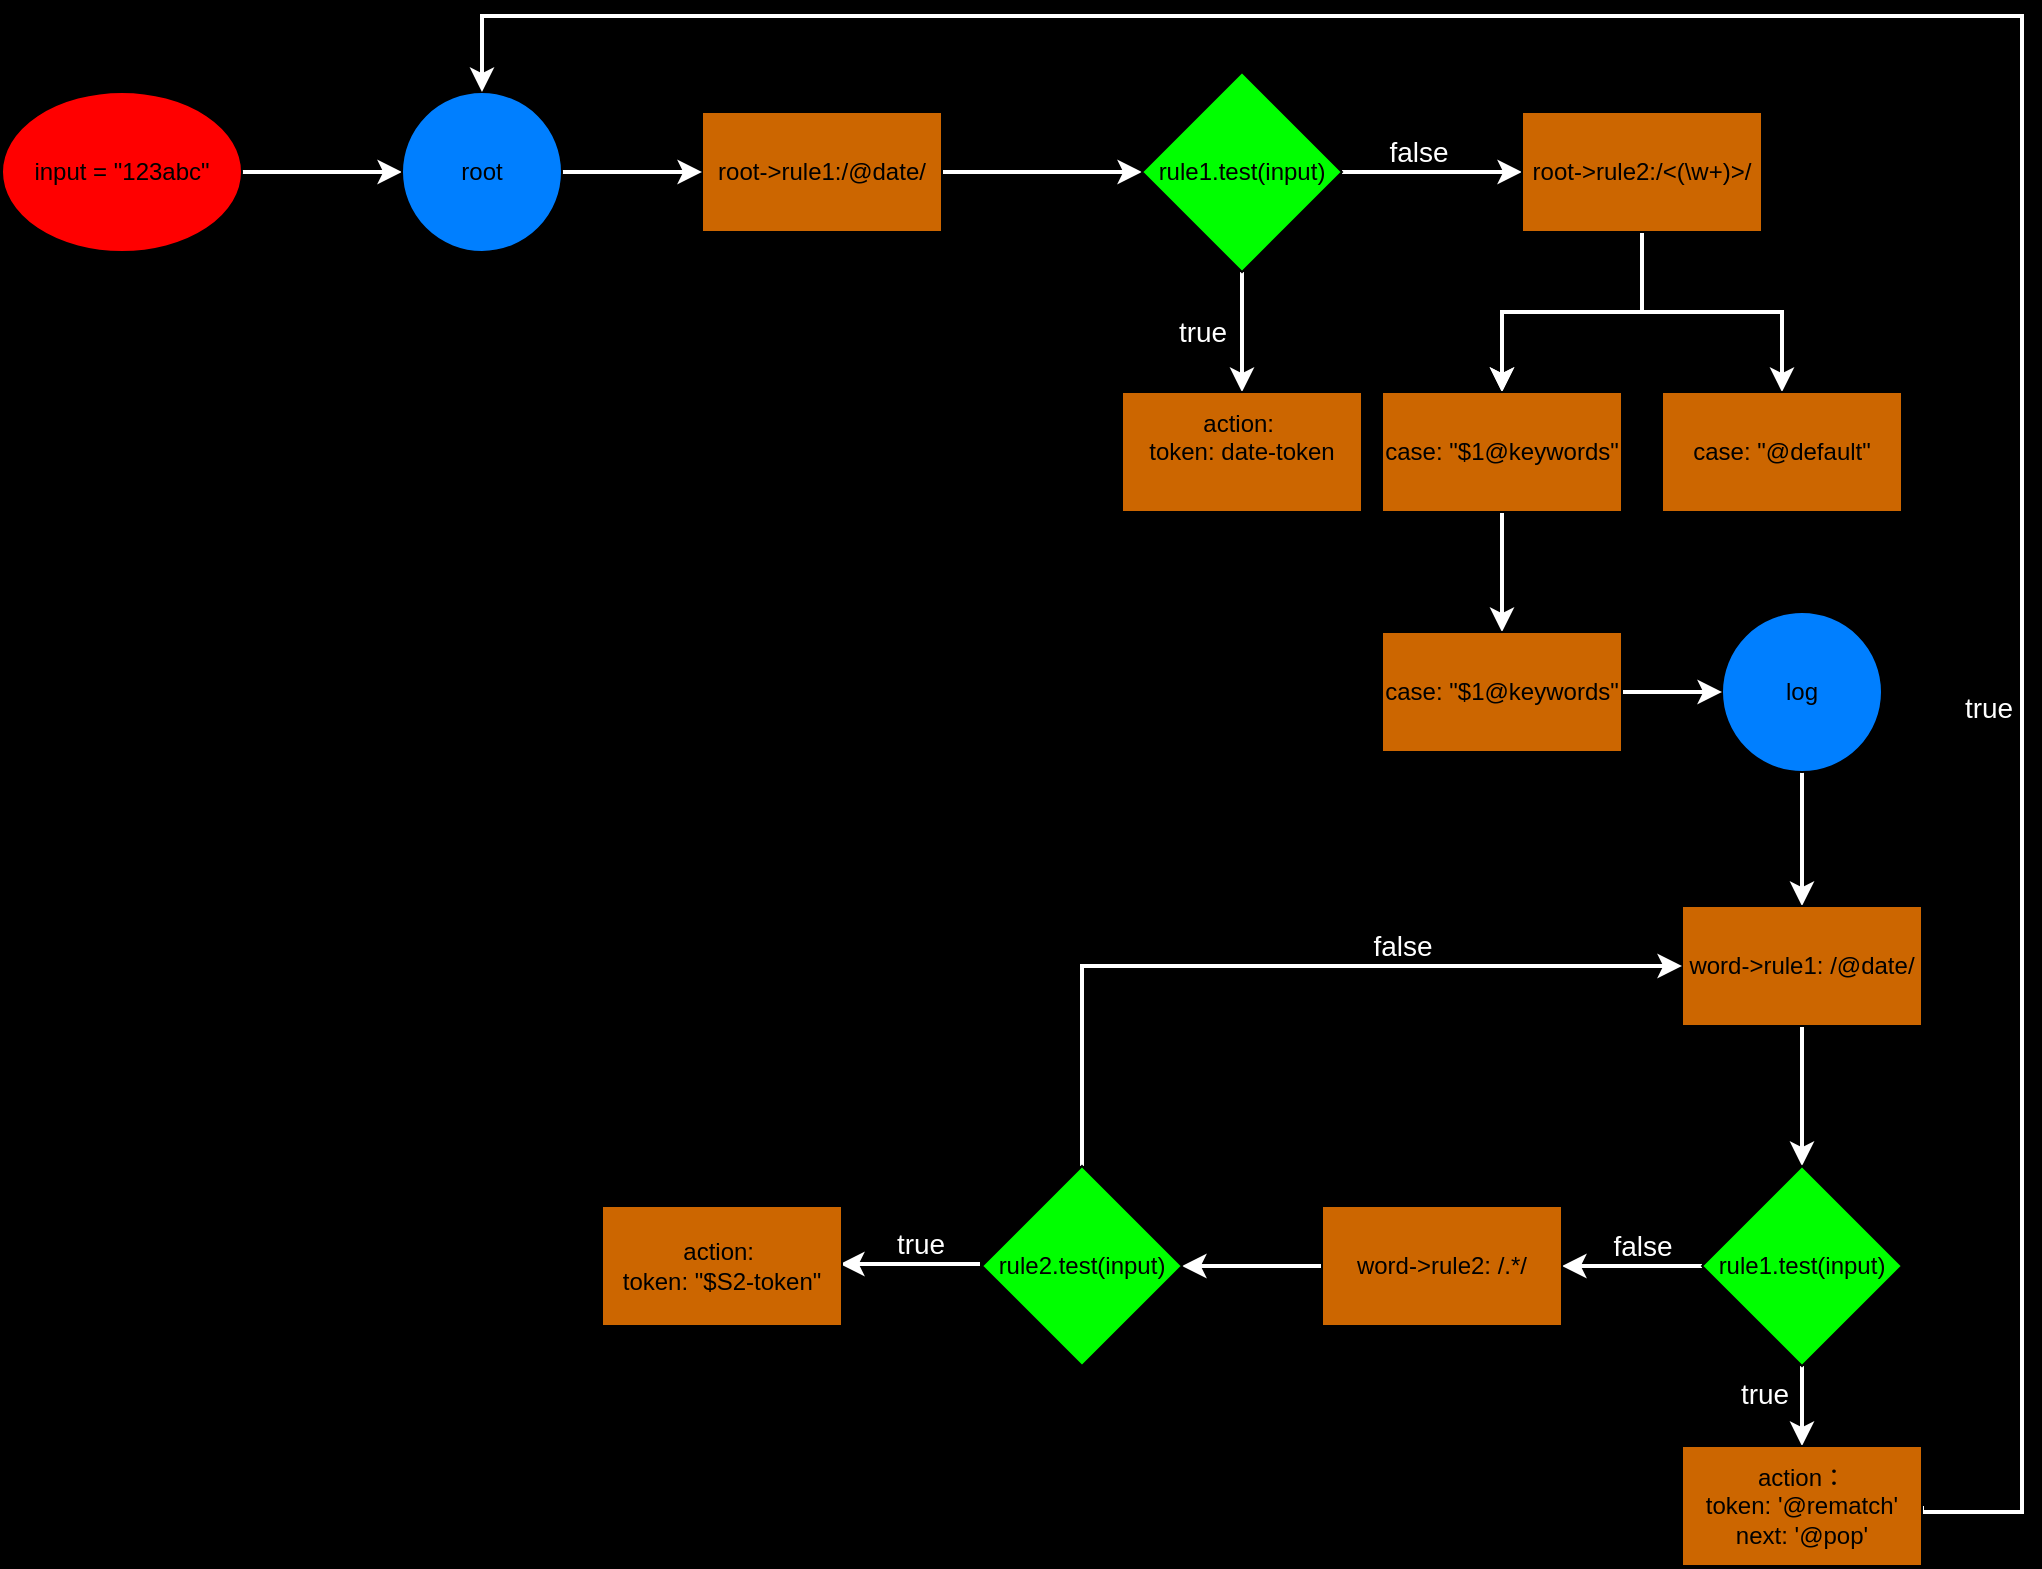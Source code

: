 <mxfile version="24.7.17">
  <diagram name="第 1 页" id="ZwtGo0Ra21_Wfgm8KA-H">
    <mxGraphModel dx="1434" dy="702" grid="1" gridSize="10" guides="1" tooltips="1" connect="1" arrows="1" fold="1" page="0" pageScale="1" pageWidth="2339" pageHeight="3300" background="#000000" math="0" shadow="0">
      <root>
        <mxCell id="0" />
        <mxCell id="1" parent="0" />
        <mxCell id="k1dHxfXZ2eATXNSB_S6I-24" value="" style="edgeStyle=orthogonalEdgeStyle;rounded=0;orthogonalLoop=1;jettySize=auto;html=1;fontColor=#FFFFFF;strokeColor=#FFFFFF;strokeWidth=2;curved=0;" edge="1" parent="1" source="k1dHxfXZ2eATXNSB_S6I-1" target="k1dHxfXZ2eATXNSB_S6I-23">
          <mxGeometry relative="1" as="geometry" />
        </mxCell>
        <mxCell id="k1dHxfXZ2eATXNSB_S6I-1" value="input = &quot;123abc&quot;" style="ellipse;whiteSpace=wrap;html=1;fillColor=#FF0000;fillStyle=auto;" vertex="1" parent="1">
          <mxGeometry x="250" y="290" width="120" height="80" as="geometry" />
        </mxCell>
        <mxCell id="k1dHxfXZ2eATXNSB_S6I-10" value="" style="edgeStyle=orthogonalEdgeStyle;rounded=0;orthogonalLoop=1;jettySize=auto;html=1;fontColor=#FFFFFF;strokeColor=#FFFFFF;strokeWidth=2;curved=0;" edge="1" parent="1" source="k1dHxfXZ2eATXNSB_S6I-7" target="k1dHxfXZ2eATXNSB_S6I-9">
          <mxGeometry relative="1" as="geometry" />
        </mxCell>
        <mxCell id="k1dHxfXZ2eATXNSB_S6I-7" value="root-&amp;gt;rule1:/@date/" style="whiteSpace=wrap;html=1;fillColor=#CC6600;fillStyle=auto;" vertex="1" parent="1">
          <mxGeometry x="600" y="300" width="120" height="60" as="geometry" />
        </mxCell>
        <mxCell id="k1dHxfXZ2eATXNSB_S6I-19" value="" style="edgeStyle=orthogonalEdgeStyle;rounded=0;orthogonalLoop=1;jettySize=auto;html=1;fontColor=#FFFFFF;strokeColor=#FFFFFF;strokeWidth=2;curved=0;" edge="1" parent="1" source="k1dHxfXZ2eATXNSB_S6I-9" target="k1dHxfXZ2eATXNSB_S6I-18">
          <mxGeometry relative="1" as="geometry" />
        </mxCell>
        <mxCell id="k1dHxfXZ2eATXNSB_S6I-20" value="false" style="edgeLabel;html=1;align=center;verticalAlign=middle;resizable=0;points=[];labelBackgroundColor=none;fontColor=#FFFFFF;fontSize=14;" vertex="1" connectable="0" parent="k1dHxfXZ2eATXNSB_S6I-19">
          <mxGeometry x="-0.171" y="-3" relative="1" as="geometry">
            <mxPoint y="-13" as="offset" />
          </mxGeometry>
        </mxCell>
        <mxCell id="k1dHxfXZ2eATXNSB_S6I-22" value="" style="edgeStyle=orthogonalEdgeStyle;rounded=0;orthogonalLoop=1;jettySize=auto;html=1;fontColor=#FFFFFF;strokeColor=#FFFFFF;strokeWidth=2;curved=0;entryX=0.5;entryY=0;entryDx=0;entryDy=0;" edge="1" parent="1" source="k1dHxfXZ2eATXNSB_S6I-9" target="k1dHxfXZ2eATXNSB_S6I-51">
          <mxGeometry relative="1" as="geometry">
            <mxPoint x="870" y="480" as="targetPoint" />
          </mxGeometry>
        </mxCell>
        <mxCell id="k1dHxfXZ2eATXNSB_S6I-26" value="true" style="edgeLabel;html=1;align=center;verticalAlign=middle;resizable=0;points=[];labelBackgroundColor=none;fontColor=#FFFFFF;fontSize=14;" vertex="1" connectable="0" parent="k1dHxfXZ2eATXNSB_S6I-22">
          <mxGeometry x="0.02" relative="1" as="geometry">
            <mxPoint x="-20" y="-1" as="offset" />
          </mxGeometry>
        </mxCell>
        <mxCell id="k1dHxfXZ2eATXNSB_S6I-9" value="rule1.test(input)" style="rhombus;whiteSpace=wrap;html=1;fillColor=#00FF00;fillStyle=auto;" vertex="1" parent="1">
          <mxGeometry x="820" y="280" width="100" height="100" as="geometry" />
        </mxCell>
        <mxCell id="k1dHxfXZ2eATXNSB_S6I-66" value="" style="edgeStyle=orthogonalEdgeStyle;rounded=0;orthogonalLoop=1;jettySize=auto;html=1;strokeColor=#FFFFFF;strokeWidth=2;" edge="1" parent="1" source="k1dHxfXZ2eATXNSB_S6I-18" target="k1dHxfXZ2eATXNSB_S6I-65">
          <mxGeometry relative="1" as="geometry" />
        </mxCell>
        <mxCell id="k1dHxfXZ2eATXNSB_S6I-67" value="" style="edgeStyle=orthogonalEdgeStyle;rounded=0;orthogonalLoop=1;jettySize=auto;html=1;strokeWidth=2;strokeColor=#FFFFFF;" edge="1" parent="1" source="k1dHxfXZ2eATXNSB_S6I-18" target="k1dHxfXZ2eATXNSB_S6I-65">
          <mxGeometry relative="1" as="geometry" />
        </mxCell>
        <mxCell id="k1dHxfXZ2eATXNSB_S6I-70" style="edgeStyle=orthogonalEdgeStyle;rounded=0;orthogonalLoop=1;jettySize=auto;html=1;exitX=0.5;exitY=1;exitDx=0;exitDy=0;entryX=0.5;entryY=0;entryDx=0;entryDy=0;strokeColor=#FFFFFF;strokeWidth=2;" edge="1" parent="1" source="k1dHxfXZ2eATXNSB_S6I-18" target="k1dHxfXZ2eATXNSB_S6I-68">
          <mxGeometry relative="1" as="geometry" />
        </mxCell>
        <mxCell id="k1dHxfXZ2eATXNSB_S6I-18" value="&lt;div&gt;root-&amp;gt;rule2:/&amp;lt;(\w+)&amp;gt;/&lt;br&gt;&lt;/div&gt;" style="whiteSpace=wrap;html=1;fillColor=#CC6600;fillStyle=auto;verticalAlign=middle;" vertex="1" parent="1">
          <mxGeometry x="1010" y="300" width="120" height="60" as="geometry" />
        </mxCell>
        <mxCell id="k1dHxfXZ2eATXNSB_S6I-25" style="edgeStyle=orthogonalEdgeStyle;rounded=0;orthogonalLoop=1;jettySize=auto;html=1;exitX=1;exitY=0.5;exitDx=0;exitDy=0;entryX=0;entryY=0.5;entryDx=0;entryDy=0;fontColor=#FFFFFF;strokeColor=#FFFFFF;strokeWidth=2;curved=0;" edge="1" parent="1" source="k1dHxfXZ2eATXNSB_S6I-23" target="k1dHxfXZ2eATXNSB_S6I-7">
          <mxGeometry relative="1" as="geometry" />
        </mxCell>
        <mxCell id="k1dHxfXZ2eATXNSB_S6I-23" value="root" style="ellipse;whiteSpace=wrap;html=1;fillColor=#007FFF;fillStyle=auto;" vertex="1" parent="1">
          <mxGeometry x="450" y="290" width="80" height="80" as="geometry" />
        </mxCell>
        <mxCell id="k1dHxfXZ2eATXNSB_S6I-30" value="" style="edgeStyle=orthogonalEdgeStyle;rounded=0;orthogonalLoop=1;jettySize=auto;html=1;fontColor=#FFFFFF;strokeColor=#FFFFFF;strokeWidth=2;curved=0;" edge="1" parent="1" source="k1dHxfXZ2eATXNSB_S6I-27" target="k1dHxfXZ2eATXNSB_S6I-29">
          <mxGeometry relative="1" as="geometry" />
        </mxCell>
        <mxCell id="k1dHxfXZ2eATXNSB_S6I-27" value="log" style="ellipse;whiteSpace=wrap;html=1;fillColor=#007FFF;fillStyle=auto;" vertex="1" parent="1">
          <mxGeometry x="1110" y="550" width="80" height="80" as="geometry" />
        </mxCell>
        <mxCell id="k1dHxfXZ2eATXNSB_S6I-32" value="" style="edgeStyle=orthogonalEdgeStyle;rounded=0;orthogonalLoop=1;jettySize=auto;html=1;fontColor=#FFFFFF;strokeColor=#FFFFFF;strokeWidth=2;" edge="1" parent="1" source="k1dHxfXZ2eATXNSB_S6I-29" target="k1dHxfXZ2eATXNSB_S6I-31">
          <mxGeometry relative="1" as="geometry" />
        </mxCell>
        <mxCell id="k1dHxfXZ2eATXNSB_S6I-29" value="word-&amp;gt;rule1:&amp;nbsp;/@date/" style="whiteSpace=wrap;html=1;fillColor=#CC6600;fillStyle=auto;" vertex="1" parent="1">
          <mxGeometry x="1090" y="697" width="120" height="60" as="geometry" />
        </mxCell>
        <mxCell id="k1dHxfXZ2eATXNSB_S6I-34" value="" style="edgeStyle=orthogonalEdgeStyle;rounded=0;orthogonalLoop=1;jettySize=auto;html=1;fontColor=#FFFFFF;strokeColor=#FFFFFF;strokeWidth=2;curved=0;" edge="1" parent="1" source="k1dHxfXZ2eATXNSB_S6I-31" target="k1dHxfXZ2eATXNSB_S6I-33">
          <mxGeometry relative="1" as="geometry" />
        </mxCell>
        <mxCell id="k1dHxfXZ2eATXNSB_S6I-35" value="false" style="edgeLabel;html=1;align=center;verticalAlign=middle;resizable=0;points=[];labelBackgroundColor=none;fontColor=#FFFFFF;fontSize=14;" vertex="1" connectable="0" parent="k1dHxfXZ2eATXNSB_S6I-34">
          <mxGeometry x="0.057" y="2" relative="1" as="geometry">
            <mxPoint x="7" y="-12" as="offset" />
          </mxGeometry>
        </mxCell>
        <mxCell id="k1dHxfXZ2eATXNSB_S6I-36" style="edgeStyle=orthogonalEdgeStyle;rounded=0;orthogonalLoop=1;jettySize=auto;html=1;exitX=1;exitY=0.5;exitDx=0;exitDy=0;entryX=0.5;entryY=0;entryDx=0;entryDy=0;fontColor=#FFFFFF;strokeColor=#FFFFFF;strokeWidth=2;curved=0;" edge="1" parent="1" source="k1dHxfXZ2eATXNSB_S6I-45" target="k1dHxfXZ2eATXNSB_S6I-23">
          <mxGeometry relative="1" as="geometry">
            <mxPoint x="1220" y="1068.5" as="sourcePoint" />
            <mxPoint x="600" y="291.5" as="targetPoint" />
            <Array as="points">
              <mxPoint x="1210" y="1000" />
              <mxPoint x="1260" y="1000" />
              <mxPoint x="1260" y="252" />
              <mxPoint x="490" y="252" />
            </Array>
          </mxGeometry>
        </mxCell>
        <mxCell id="k1dHxfXZ2eATXNSB_S6I-37" value="true" style="edgeLabel;html=1;align=center;verticalAlign=middle;resizable=0;points=[];labelBackgroundColor=none;fontColor=#FFFFFF;fontSize=14;" vertex="1" connectable="0" parent="k1dHxfXZ2eATXNSB_S6I-36">
          <mxGeometry x="-0.425" y="-3" relative="1" as="geometry">
            <mxPoint x="-20" y="7" as="offset" />
          </mxGeometry>
        </mxCell>
        <mxCell id="k1dHxfXZ2eATXNSB_S6I-48" style="edgeStyle=orthogonalEdgeStyle;rounded=0;orthogonalLoop=1;jettySize=auto;html=1;exitX=0.5;exitY=1;exitDx=0;exitDy=0;entryX=0.5;entryY=0;entryDx=0;entryDy=0;strokeColor=#FFFFFF;strokeWidth=2;" edge="1" parent="1" source="k1dHxfXZ2eATXNSB_S6I-31" target="k1dHxfXZ2eATXNSB_S6I-45">
          <mxGeometry relative="1" as="geometry" />
        </mxCell>
        <mxCell id="k1dHxfXZ2eATXNSB_S6I-49" value="true" style="edgeLabel;html=1;align=center;verticalAlign=middle;resizable=0;points=[];fontSize=14;fontColor=#FFFFFF;labelBackgroundColor=none;" vertex="1" connectable="0" parent="k1dHxfXZ2eATXNSB_S6I-48">
          <mxGeometry x="-0.2" y="-3" relative="1" as="geometry">
            <mxPoint x="-16" y="-2" as="offset" />
          </mxGeometry>
        </mxCell>
        <mxCell id="k1dHxfXZ2eATXNSB_S6I-31" value="rule1.test(input)" style="rhombus;whiteSpace=wrap;html=1;fillColor=#00FF00;fillStyle=auto;" vertex="1" parent="1">
          <mxGeometry x="1100" y="827" width="100" height="100" as="geometry" />
        </mxCell>
        <mxCell id="k1dHxfXZ2eATXNSB_S6I-39" value="" style="edgeStyle=orthogonalEdgeStyle;rounded=0;orthogonalLoop=1;jettySize=auto;html=1;fontColor=#FFFFFF;strokeColor=#FFFFFF;strokeWidth=2;curved=0;" edge="1" parent="1" source="k1dHxfXZ2eATXNSB_S6I-33" target="k1dHxfXZ2eATXNSB_S6I-38">
          <mxGeometry relative="1" as="geometry" />
        </mxCell>
        <mxCell id="k1dHxfXZ2eATXNSB_S6I-33" value="word-&amp;gt;rule2:&amp;nbsp;/.*/" style="whiteSpace=wrap;html=1;fillColor=#CC6600;fillStyle=auto;" vertex="1" parent="1">
          <mxGeometry x="910" y="847" width="120" height="60" as="geometry" />
        </mxCell>
        <mxCell id="k1dHxfXZ2eATXNSB_S6I-41" value="true" style="edgeStyle=orthogonalEdgeStyle;rounded=0;orthogonalLoop=1;jettySize=auto;html=1;labelBackgroundColor=none;fontColor=#FFFFFF;strokeColor=#FFFFFF;strokeWidth=2;curved=0;fontSize=14;" edge="1" parent="1">
          <mxGeometry x="-0.143" y="-10" relative="1" as="geometry">
            <mxPoint x="739" y="876" as="sourcePoint" />
            <mxPoint x="669" y="876" as="targetPoint" />
            <mxPoint as="offset" />
          </mxGeometry>
        </mxCell>
        <mxCell id="k1dHxfXZ2eATXNSB_S6I-43" style="edgeStyle=orthogonalEdgeStyle;rounded=0;orthogonalLoop=1;jettySize=auto;html=1;exitX=0.5;exitY=0;exitDx=0;exitDy=0;entryX=0;entryY=0.5;entryDx=0;entryDy=0;fontColor=#FFFFFF;strokeColor=#FFFFFF;strokeWidth=2;curved=0;" edge="1" parent="1" source="k1dHxfXZ2eATXNSB_S6I-38" target="k1dHxfXZ2eATXNSB_S6I-29">
          <mxGeometry relative="1" as="geometry" />
        </mxCell>
        <mxCell id="k1dHxfXZ2eATXNSB_S6I-44" value="false" style="edgeLabel;html=1;align=center;verticalAlign=middle;resizable=0;points=[];labelBackgroundColor=none;fontColor=#FFFFFF;fontSize=14;" vertex="1" connectable="0" parent="k1dHxfXZ2eATXNSB_S6I-43">
          <mxGeometry x="0.125" y="-2" relative="1" as="geometry">
            <mxPoint x="35" y="-12" as="offset" />
          </mxGeometry>
        </mxCell>
        <mxCell id="k1dHxfXZ2eATXNSB_S6I-38" value="rule2.test(input)" style="rhombus;whiteSpace=wrap;html=1;fillColor=#00FF00;fillStyle=auto;" vertex="1" parent="1">
          <mxGeometry x="740" y="827" width="100" height="100" as="geometry" />
        </mxCell>
        <mxCell id="k1dHxfXZ2eATXNSB_S6I-40" value="action:&amp;nbsp;&lt;br&gt;token: &quot;$S2-token&quot;" style="whiteSpace=wrap;html=1;fillColor=#CC6600;fillStyle=auto;" vertex="1" parent="1">
          <mxGeometry x="550" y="847" width="120" height="60" as="geometry" />
        </mxCell>
        <mxCell id="k1dHxfXZ2eATXNSB_S6I-45" value="action：&lt;div&gt;token: &#39;@rematch&#39;&lt;br&gt;next: &#39;@pop&#39;&lt;/div&gt;" style="whiteSpace=wrap;html=1;fillColor=#CC6600;fillStyle=auto;" vertex="1" parent="1">
          <mxGeometry x="1090" y="967" width="120" height="60" as="geometry" />
        </mxCell>
        <mxCell id="k1dHxfXZ2eATXNSB_S6I-51" value="action:&amp;nbsp;&lt;br&gt;token: date-token&lt;br&gt;&lt;div&gt;&lt;br&gt;&lt;/div&gt;" style="whiteSpace=wrap;html=1;fillColor=#CC6600;fillStyle=auto;" vertex="1" parent="1">
          <mxGeometry x="810" y="440" width="120" height="60" as="geometry" />
        </mxCell>
        <mxCell id="k1dHxfXZ2eATXNSB_S6I-73" value="" style="edgeStyle=orthogonalEdgeStyle;rounded=0;orthogonalLoop=1;jettySize=auto;html=1;strokeColor=#FFFFFF;strokeWidth=2;" edge="1" parent="1" source="k1dHxfXZ2eATXNSB_S6I-65" target="k1dHxfXZ2eATXNSB_S6I-72">
          <mxGeometry relative="1" as="geometry" />
        </mxCell>
        <mxCell id="k1dHxfXZ2eATXNSB_S6I-65" value="case:&amp;nbsp;&quot;$1@keywords&quot;" style="whiteSpace=wrap;html=1;fillColor=#CC6600;fillStyle=auto;" vertex="1" parent="1">
          <mxGeometry x="940" y="440" width="120" height="60" as="geometry" />
        </mxCell>
        <mxCell id="k1dHxfXZ2eATXNSB_S6I-68" value="case:&amp;nbsp;&quot;@default&quot;" style="whiteSpace=wrap;html=1;fillColor=#CC6600;fillStyle=auto;" vertex="1" parent="1">
          <mxGeometry x="1080" y="440" width="120" height="60" as="geometry" />
        </mxCell>
        <mxCell id="k1dHxfXZ2eATXNSB_S6I-74" style="edgeStyle=orthogonalEdgeStyle;rounded=0;orthogonalLoop=1;jettySize=auto;html=1;exitX=1;exitY=0.5;exitDx=0;exitDy=0;entryX=0;entryY=0.5;entryDx=0;entryDy=0;strokeColor=#FFFFFF;strokeWidth=2;" edge="1" parent="1" source="k1dHxfXZ2eATXNSB_S6I-72" target="k1dHxfXZ2eATXNSB_S6I-27">
          <mxGeometry relative="1" as="geometry">
            <mxPoint x="1060" y="580" as="sourcePoint" />
          </mxGeometry>
        </mxCell>
        <mxCell id="k1dHxfXZ2eATXNSB_S6I-72" value="case:&amp;nbsp;&quot;$1@keywords&quot;" style="whiteSpace=wrap;html=1;fillColor=#CC6600;fillStyle=auto;" vertex="1" parent="1">
          <mxGeometry x="940" y="560" width="120" height="60" as="geometry" />
        </mxCell>
      </root>
    </mxGraphModel>
  </diagram>
</mxfile>
